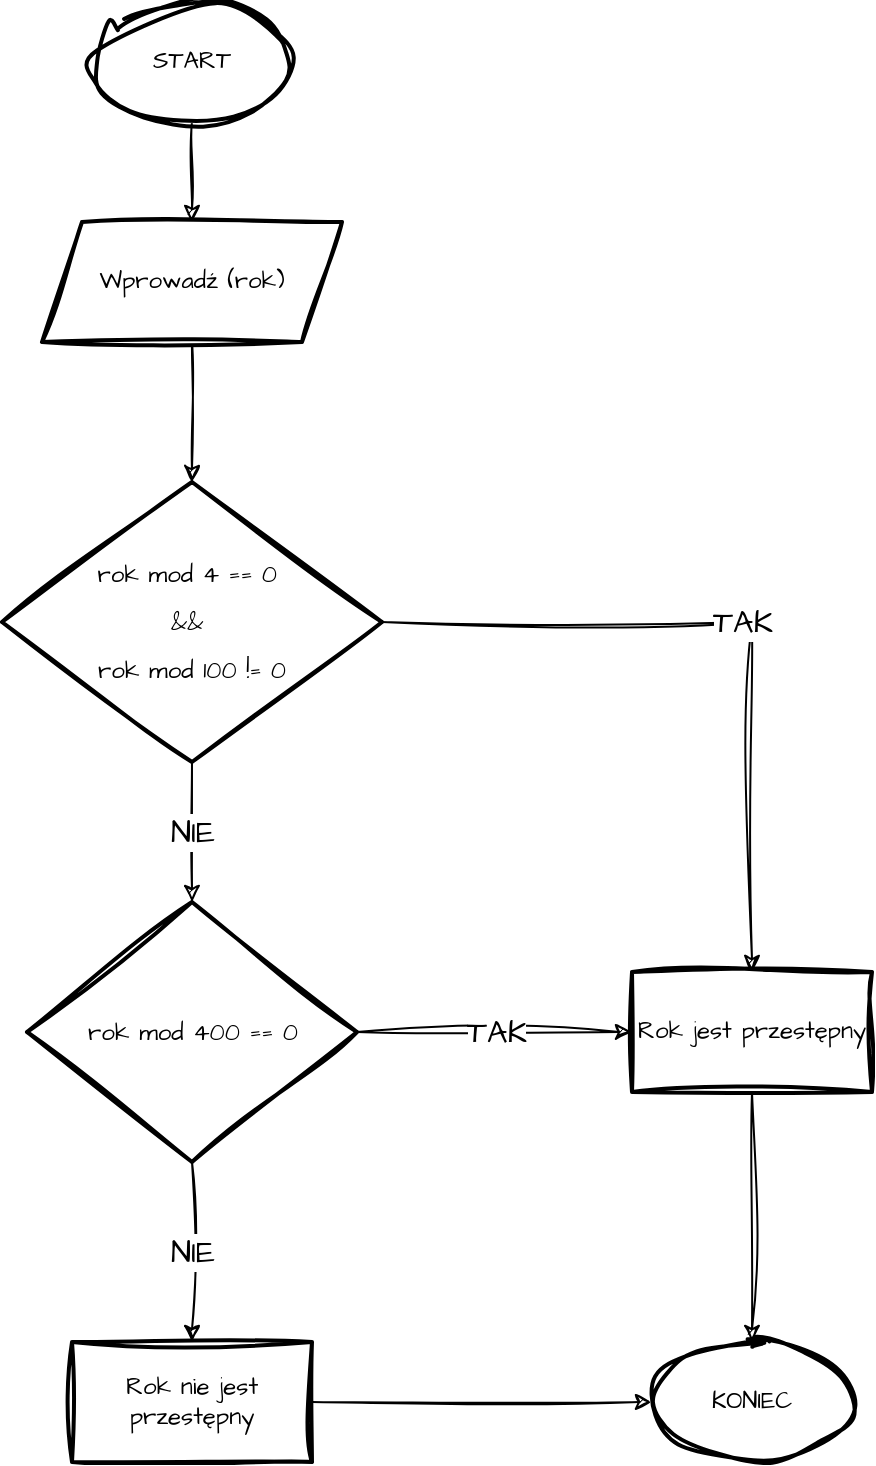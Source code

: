 <mxfile version="21.1.1" type="github">
  <diagram name="Strona-1" id="uGcpRZU6NgpHU1xebrsN">
    <mxGraphModel dx="1450" dy="573" grid="1" gridSize="10" guides="1" tooltips="1" connect="1" arrows="1" fold="1" page="0" pageScale="1" pageWidth="827" pageHeight="1169" background="none" math="0" shadow="0">
      <root>
        <mxCell id="0" />
        <mxCell id="1" parent="0" />
        <mxCell id="XmMcmeLGJs62hen2CC_U-3" value="" style="edgeStyle=orthogonalEdgeStyle;rounded=0;sketch=1;hachureGap=4;jiggle=2;curveFitting=1;orthogonalLoop=1;jettySize=auto;html=1;fontFamily=Architects Daughter;fontSource=https%3A%2F%2Ffonts.googleapis.com%2Fcss%3Ffamily%3DArchitects%2BDaughter;fontSize=12;" parent="1" source="XmMcmeLGJs62hen2CC_U-1" target="XmMcmeLGJs62hen2CC_U-2" edge="1">
          <mxGeometry relative="1" as="geometry" />
        </mxCell>
        <mxCell id="XmMcmeLGJs62hen2CC_U-1" value="START" style="strokeWidth=2;html=1;shape=mxgraph.flowchart.start_1;whiteSpace=wrap;sketch=1;hachureGap=4;jiggle=2;curveFitting=1;fontFamily=Architects Daughter;fontSource=https%3A%2F%2Ffonts.googleapis.com%2Fcss%3Ffamily%3DArchitects%2BDaughter;fontSize=12;" parent="1" vertex="1">
          <mxGeometry x="30" y="110" width="100" height="60" as="geometry" />
        </mxCell>
        <mxCell id="XmMcmeLGJs62hen2CC_U-5" value="" style="edgeStyle=orthogonalEdgeStyle;rounded=0;sketch=1;hachureGap=4;jiggle=2;curveFitting=1;orthogonalLoop=1;jettySize=auto;html=1;fontFamily=Architects Daughter;fontSource=https%3A%2F%2Ffonts.googleapis.com%2Fcss%3Ffamily%3DArchitects%2BDaughter;fontSize=12;" parent="1" source="XmMcmeLGJs62hen2CC_U-2" target="XmMcmeLGJs62hen2CC_U-4" edge="1">
          <mxGeometry relative="1" as="geometry" />
        </mxCell>
        <mxCell id="XmMcmeLGJs62hen2CC_U-2" value="Wprowadź (rok)" style="shape=parallelogram;perimeter=parallelogramPerimeter;whiteSpace=wrap;html=1;fixedSize=1;fontSize=12;fontFamily=Architects Daughter;strokeWidth=2;sketch=1;hachureGap=4;jiggle=2;curveFitting=1;fontSource=https%3A%2F%2Ffonts.googleapis.com%2Fcss%3Ffamily%3DArchitects%2BDaughter;" parent="1" vertex="1">
          <mxGeometry x="5" y="220" width="150" height="60" as="geometry" />
        </mxCell>
        <mxCell id="XmMcmeLGJs62hen2CC_U-12" value="TAK" style="edgeStyle=orthogonalEdgeStyle;rounded=0;sketch=1;hachureGap=4;jiggle=2;curveFitting=1;orthogonalLoop=1;jettySize=auto;html=1;fontFamily=Architects Daughter;fontSource=https%3A%2F%2Ffonts.googleapis.com%2Fcss%3Ffamily%3DArchitects%2BDaughter;fontSize=16;" parent="1" source="XmMcmeLGJs62hen2CC_U-4" target="XmMcmeLGJs62hen2CC_U-11" edge="1">
          <mxGeometry relative="1" as="geometry" />
        </mxCell>
        <mxCell id="XmMcmeLGJs62hen2CC_U-14" value="NIE" style="edgeStyle=orthogonalEdgeStyle;rounded=0;sketch=1;hachureGap=4;jiggle=2;curveFitting=1;orthogonalLoop=1;jettySize=auto;html=1;fontFamily=Architects Daughter;fontSource=https%3A%2F%2Ffonts.googleapis.com%2Fcss%3Ffamily%3DArchitects%2BDaughter;fontSize=16;" parent="1" source="XmMcmeLGJs62hen2CC_U-4" target="XmMcmeLGJs62hen2CC_U-13" edge="1">
          <mxGeometry relative="1" as="geometry" />
        </mxCell>
        <mxCell id="XmMcmeLGJs62hen2CC_U-4" value="&lt;p style=&quot;line-height: 100%; font-size: 12px;&quot;&gt;rok mod 4 == 0&amp;nbsp;&lt;/p&gt;&lt;p style=&quot;line-height: 100%; font-size: 12px;&quot;&gt;&amp;amp;&amp;amp;&amp;nbsp;&lt;/p&gt;&lt;p style=&quot;line-height: 100%; font-size: 12px;&quot;&gt;rok mod 100 != 0&lt;/p&gt;" style="rhombus;whiteSpace=wrap;html=1;fontSize=12;fontFamily=Architects Daughter;strokeWidth=2;sketch=1;hachureGap=4;jiggle=2;curveFitting=1;fontSource=https%3A%2F%2Ffonts.googleapis.com%2Fcss%3Ffamily%3DArchitects%2BDaughter;verticalAlign=middle;horizontal=1;align=center;labelPosition=center;verticalLabelPosition=middle;" parent="1" vertex="1">
          <mxGeometry x="-15" y="350" width="190" height="140" as="geometry" />
        </mxCell>
        <mxCell id="XmMcmeLGJs62hen2CC_U-35" style="edgeStyle=orthogonalEdgeStyle;rounded=0;sketch=1;hachureGap=4;jiggle=2;curveFitting=1;orthogonalLoop=1;jettySize=auto;html=1;fontFamily=Architects Daughter;fontSource=https%3A%2F%2Ffonts.googleapis.com%2Fcss%3Ffamily%3DArchitects%2BDaughter;fontSize=12;" parent="1" source="XmMcmeLGJs62hen2CC_U-11" target="XmMcmeLGJs62hen2CC_U-33" edge="1">
          <mxGeometry relative="1" as="geometry" />
        </mxCell>
        <mxCell id="XmMcmeLGJs62hen2CC_U-11" value="Rok jest przestępny" style="whiteSpace=wrap;html=1;fontSize=12;fontFamily=Architects Daughter;strokeWidth=2;sketch=1;hachureGap=4;jiggle=2;curveFitting=1;fontSource=https%3A%2F%2Ffonts.googleapis.com%2Fcss%3Ffamily%3DArchitects%2BDaughter;" parent="1" vertex="1">
          <mxGeometry x="300" y="595" width="120" height="60" as="geometry" />
        </mxCell>
        <mxCell id="XmMcmeLGJs62hen2CC_U-28" value="TAK" style="edgeStyle=orthogonalEdgeStyle;rounded=0;sketch=1;hachureGap=4;jiggle=2;curveFitting=1;orthogonalLoop=1;jettySize=auto;html=1;entryX=0;entryY=0.5;entryDx=0;entryDy=0;fontFamily=Architects Daughter;fontSource=https%3A%2F%2Ffonts.googleapis.com%2Fcss%3Ffamily%3DArchitects%2BDaughter;fontSize=16;" parent="1" source="XmMcmeLGJs62hen2CC_U-13" target="XmMcmeLGJs62hen2CC_U-11" edge="1">
          <mxGeometry relative="1" as="geometry" />
        </mxCell>
        <mxCell id="XmMcmeLGJs62hen2CC_U-30" value="NIE" style="edgeStyle=orthogonalEdgeStyle;rounded=0;sketch=1;hachureGap=4;jiggle=2;curveFitting=1;orthogonalLoop=1;jettySize=auto;html=1;fontFamily=Architects Daughter;fontSource=https%3A%2F%2Ffonts.googleapis.com%2Fcss%3Ffamily%3DArchitects%2BDaughter;fontSize=16;" parent="1" source="XmMcmeLGJs62hen2CC_U-13" target="XmMcmeLGJs62hen2CC_U-29" edge="1">
          <mxGeometry relative="1" as="geometry" />
        </mxCell>
        <mxCell id="XmMcmeLGJs62hen2CC_U-13" value="&lt;p style=&quot;line-height: 100%; font-size: 12px;&quot;&gt;rok mod 400 == 0&lt;/p&gt;" style="rhombus;whiteSpace=wrap;html=1;fontSize=12;fontFamily=Architects Daughter;strokeWidth=2;sketch=1;hachureGap=4;jiggle=2;curveFitting=1;fontSource=https%3A%2F%2Ffonts.googleapis.com%2Fcss%3Ffamily%3DArchitects%2BDaughter;" parent="1" vertex="1">
          <mxGeometry x="-2.5" y="560" width="165" height="130" as="geometry" />
        </mxCell>
        <mxCell id="XmMcmeLGJs62hen2CC_U-34" style="edgeStyle=orthogonalEdgeStyle;rounded=0;sketch=1;hachureGap=4;jiggle=2;curveFitting=1;orthogonalLoop=1;jettySize=auto;html=1;fontFamily=Architects Daughter;fontSource=https%3A%2F%2Ffonts.googleapis.com%2Fcss%3Ffamily%3DArchitects%2BDaughter;fontSize=12;" parent="1" source="XmMcmeLGJs62hen2CC_U-29" target="XmMcmeLGJs62hen2CC_U-33" edge="1">
          <mxGeometry relative="1" as="geometry" />
        </mxCell>
        <mxCell id="XmMcmeLGJs62hen2CC_U-29" value="Rok nie jest przestępny" style="whiteSpace=wrap;html=1;fontSize=12;fontFamily=Architects Daughter;strokeWidth=2;sketch=1;hachureGap=4;jiggle=2;curveFitting=1;fontSource=https%3A%2F%2Ffonts.googleapis.com%2Fcss%3Ffamily%3DArchitects%2BDaughter;" parent="1" vertex="1">
          <mxGeometry x="20" y="780" width="120" height="60" as="geometry" />
        </mxCell>
        <mxCell id="XmMcmeLGJs62hen2CC_U-33" value="KONIEC" style="strokeWidth=2;html=1;shape=mxgraph.flowchart.start_1;whiteSpace=wrap;sketch=1;hachureGap=4;jiggle=2;curveFitting=1;fontFamily=Architects Daughter;fontSource=https%3A%2F%2Ffonts.googleapis.com%2Fcss%3Ffamily%3DArchitects%2BDaughter;fontSize=12;" parent="1" vertex="1">
          <mxGeometry x="310" y="780" width="100" height="60" as="geometry" />
        </mxCell>
      </root>
    </mxGraphModel>
  </diagram>
</mxfile>

